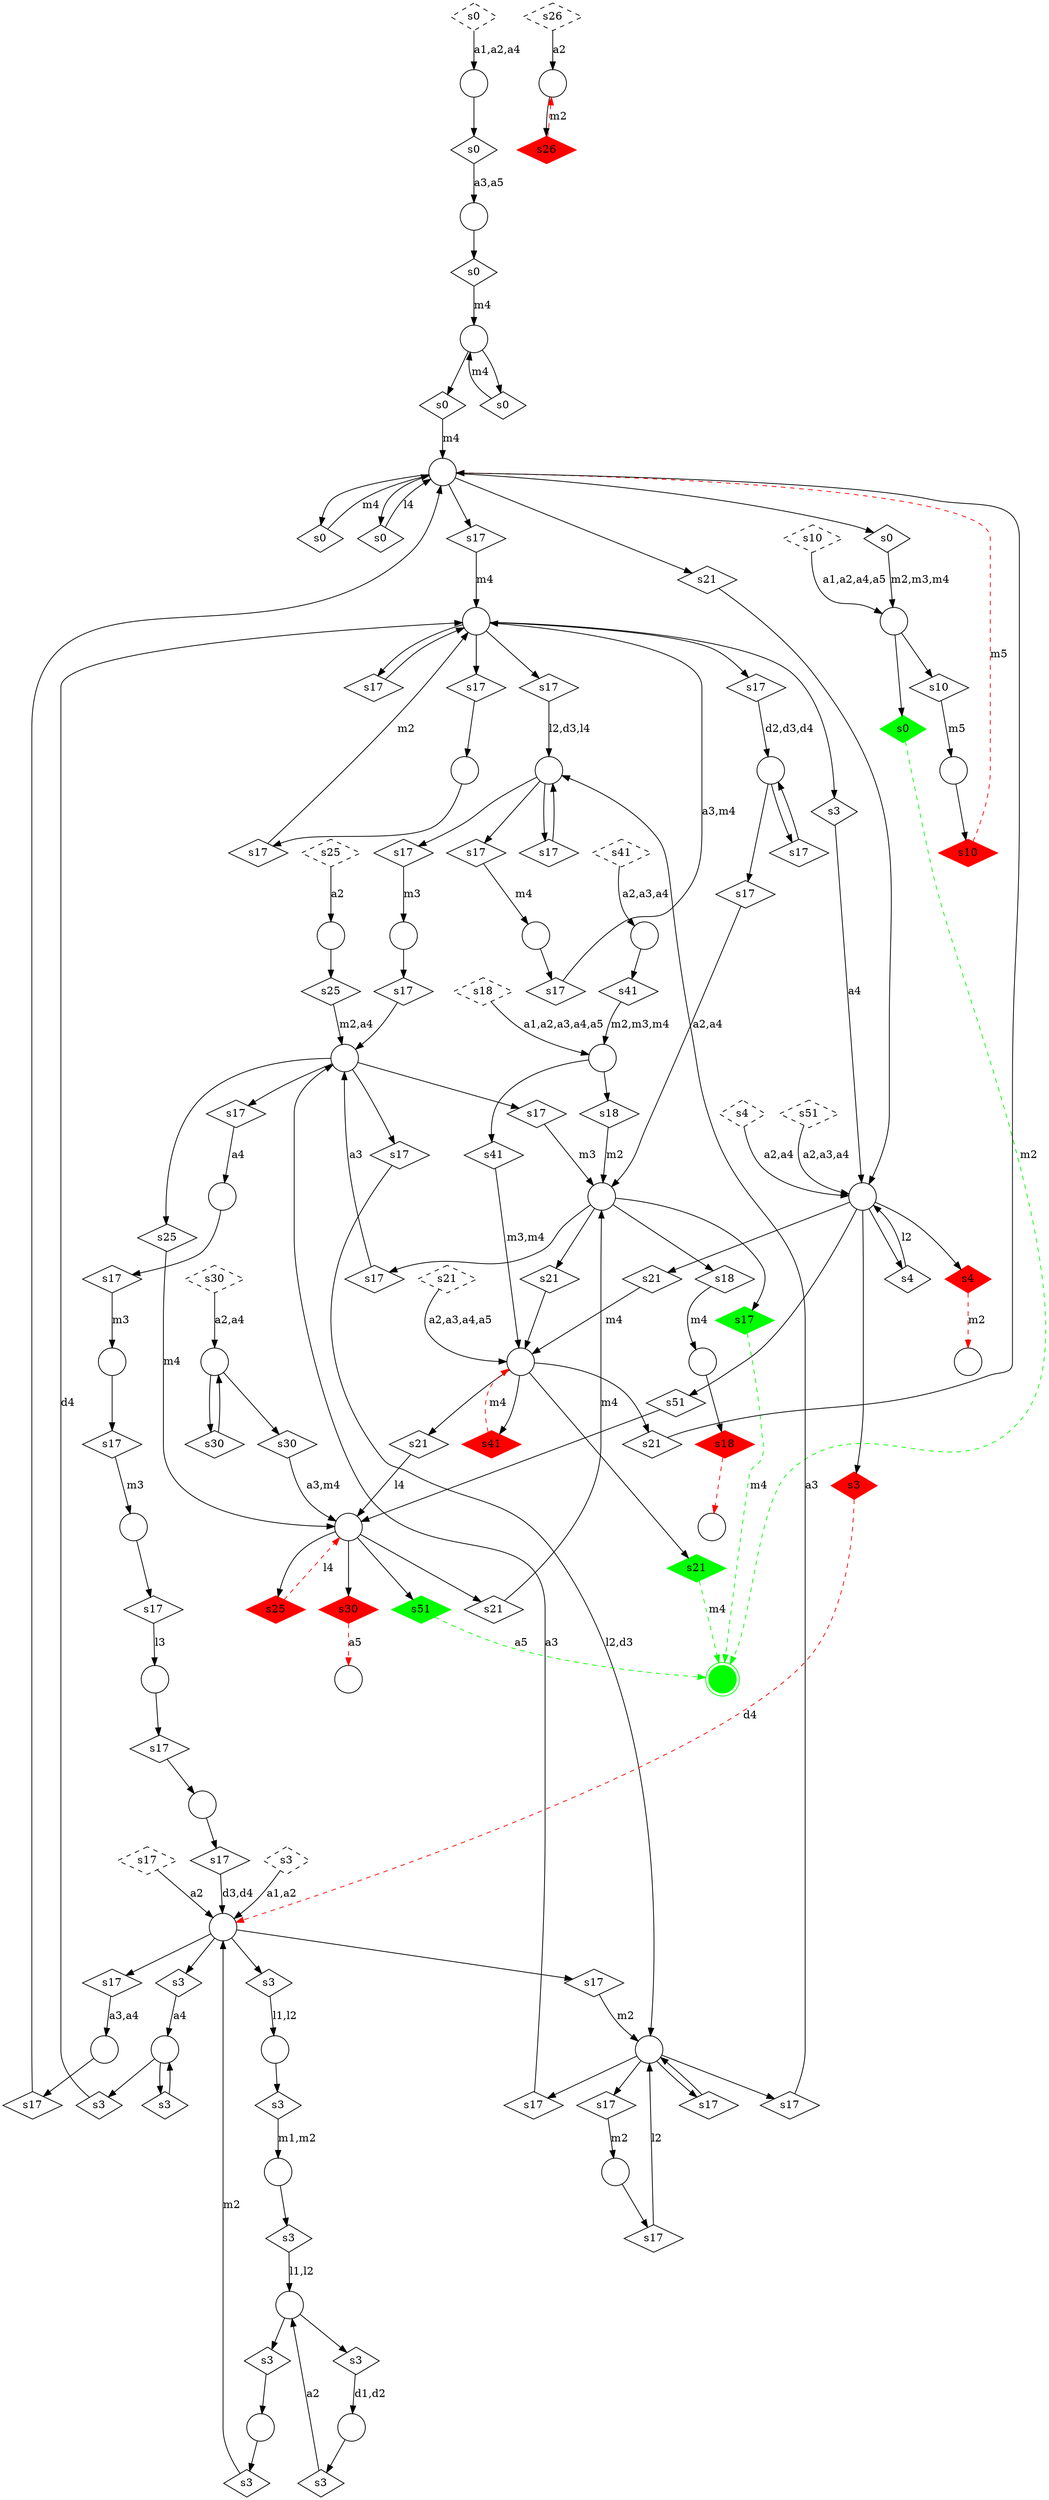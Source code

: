 digraph G {
  m40 [shape=circle,  label=""];
  m28 [shape=circle,  label=""];
  m34 [shape=circle,  label=""];
  m35 [shape=circle,  label=""];
  m9 [shape=circle,  label=""];
  m12 [shape=circle,  label=""];
  m19 [shape=circle,  label=""];
  m27 [shape=circle,  label=""];
  m36 [shape=circle,  label=""];
  m10 [shape=circle,  label=""];
  m15 [shape=circle,  label=""];
  m25 [shape=circle,  label=""];
  m32 [shape=circle,  label=""];
  m5 [shape=circle,  label=""];
  m7 [shape=circle,  label=""];
  m11 [shape=circle,  label=""];
  m16 [shape=circle,  label=""];
  m14 [shape=circle,  label=""];
  m22 [shape=circle,  label=""];
  m23 [shape=circle,  label=""];
  m3 [shape=circle,  label=""];
  m41 [shape=circle,  label=""];
  m18 [shape=circle,  label=""];
  m0 [shape=circle,  label=""];
  m39 [shape=circle,  label=""];
  m42 [shape=circle,  label=""];
  m8 [shape=circle,  label=""];
  m37 [shape=circle,  label=""];
  m33 [shape=circle,  label=""];
  m6 [shape=circle,  label=""];
  m20 [shape=circle,  label=""];
  m38 [shape=circle,  label=""];
  m31 [shape=circle,  label=""];
  m1 [shape=circle,  label=""];
  m17 [shape=circle,  label=""];
  m21 [shape=circle,  label=""];
  m29 [shape=doublecircle, color = "green", style = "filled", label=""];
  m2 [shape=circle,  label=""];
  m24 [shape=circle,  label=""];
  m4 [shape=circle,  label=""];
  m26 [shape=circle,  label=""];
  m30 [shape=circle,  label=""];
  u_s0_0 [shape=diamond, style = "dashed", label="s0"];
  u_s0_1 [shape=diamond,  label="s0"];
  u_s0_2 [shape=diamond,  label="s0"];
  u_s0_3 [shape=diamond,  label="s0"];
  u_s0_4 [shape=diamond,  label="s0"];
  u_s0_5 [shape=diamond,  label="s0"];
  u_s0_6 [shape=diamond,  label="s0"];
  u_s0_7 [shape=diamond,  label="s0"];
  u_s0_8 [shape=diamond, color = "green", style = "filled", label="s0"];
  u_s10_0 [shape=diamond, style = "dashed", label="s10"];
  u_s10_1 [shape=diamond,  label="s10"];
  u_s10_2 [shape=diamond, color = "red", style = "filled", label="s10"];
  u_s17_0 [shape=diamond, style = "dashed", label="s17"];
  u_s17_1 [shape=diamond,  label="s17"];
  u_s17_2 [shape=diamond,  label="s17"];
  u_s17_3 [shape=diamond,  label="s17"];
  u_s17_4 [shape=diamond,  label="s17"];
  u_s17_5 [shape=diamond,  label="s17"];
  u_s17_6 [shape=diamond,  label="s17"];
  u_s17_7 [shape=diamond,  label="s17"];
  u_s17_8 [shape=diamond,  label="s17"];
  u_s17_9 [shape=diamond,  label="s17"];
  u_s17_10 [shape=diamond,  label="s17"];
  u_s17_11 [shape=diamond,  label="s17"];
  u_s17_12 [shape=diamond,  label="s17"];
  u_s17_13 [shape=diamond,  label="s17"];
  u_s17_14 [shape=diamond,  label="s17"];
  u_s17_15 [shape=diamond,  label="s17"];
  u_s17_16 [shape=diamond,  label="s17"];
  u_s17_17 [shape=diamond,  label="s17"];
  u_s17_18 [shape=diamond,  label="s17"];
  u_s17_19 [shape=diamond,  label="s17"];
  u_s17_20 [shape=diamond,  label="s17"];
  u_s17_21 [shape=diamond,  label="s17"];
  u_s17_22 [shape=diamond,  label="s17"];
  u_s17_23 [shape=diamond,  label="s17"];
  u_s17_24 [shape=diamond,  label="s17"];
  u_s17_25 [shape=diamond,  label="s17"];
  u_s17_26 [shape=diamond,  label="s17"];
  u_s17_27 [shape=diamond,  label="s17"];
  u_s17_28 [shape=diamond,  label="s17"];
  u_s17_29 [shape=diamond,  label="s17"];
  u_s17_30 [shape=diamond,  label="s17"];
  u_s17_31 [shape=diamond, color = "green", style = "filled", label="s17"];
  u_s18_0 [shape=diamond, style = "dashed", label="s18"];
  u_s18_1 [shape=diamond,  label="s18"];
  u_s18_2 [shape=diamond,  label="s18"];
  u_s18_3 [shape=diamond, color = "red", style = "filled", label="s18"];
  u_s21_0 [shape=diamond, style = "dashed", label="s21"];
  u_s21_1 [shape=diamond,  label="s21"];
  u_s21_2 [shape=diamond,  label="s21"];
  u_s21_3 [shape=diamond,  label="s21"];
  u_s21_4 [shape=diamond,  label="s21"];
  u_s21_5 [shape=diamond,  label="s21"];
  u_s21_6 [shape=diamond,  label="s21"];
  u_s21_7 [shape=diamond, color = "green", style = "filled", label="s21"];
  u_s25_0 [shape=diamond, style = "dashed", label="s25"];
  u_s25_1 [shape=diamond,  label="s25"];
  u_s25_2 [shape=diamond,  label="s25"];
  u_s25_3 [shape=diamond, color = "red", style = "filled", label="s25"];
  u_s26_0 [shape=diamond, style = "dashed", label="s26"];
  u_s26_1 [shape=diamond, color = "red", style = "filled", label="s26"];
  u_s3_0 [shape=diamond, style = "dashed", label="s3"];
  u_s3_1 [shape=diamond,  label="s3"];
  u_s3_2 [shape=diamond,  label="s3"];
  u_s3_3 [shape=diamond,  label="s3"];
  u_s3_4 [shape=diamond,  label="s3"];
  u_s3_5 [shape=diamond,  label="s3"];
  u_s3_6 [shape=diamond,  label="s3"];
  u_s3_7 [shape=diamond,  label="s3"];
  u_s3_8 [shape=diamond,  label="s3"];
  u_s3_9 [shape=diamond,  label="s3"];
  u_s3_10 [shape=diamond,  label="s3"];
  u_s3_11 [shape=diamond,  label="s3"];
  u_s3_12 [shape=diamond, color = "red", style = "filled", label="s3"];
  u_s30_0 [shape=diamond, style = "dashed", label="s30"];
  u_s30_1 [shape=diamond,  label="s30"];
  u_s30_2 [shape=diamond,  label="s30"];
  u_s30_3 [shape=diamond, color = "red", style = "filled", label="s30"];
  u_s4_0 [shape=diamond, style = "dashed", label="s4"];
  u_s4_1 [shape=diamond,  label="s4"];
  u_s4_2 [shape=diamond, color = "red", style = "filled", label="s4"];
  u_s41_0 [shape=diamond, style = "dashed", label="s41"];
  u_s41_1 [shape=diamond,  label="s41"];
  u_s41_2 [shape=diamond,  label="s41"];
  u_s41_3 [shape=diamond, color = "red", style = "filled", label="s41"];
  u_s51_0 [shape=diamond, style = "dashed", label="s51"];
  u_s51_1 [shape=diamond,  label="s51"];
  u_s51_2 [shape=diamond, color = "green", style = "filled", label="s51"];
  u_s0_0 -> m15 [label="a1,a2,a4" ];
  m15 -> u_s0_1 [label="" ];
  u_s0_1 -> m11 [label="a3,a5" ];
  m11 -> u_s0_2 [label="" ];
  u_s0_2 -> m19 [label="m4" ];
  m19 -> u_s0_3 [label="" ];
  u_s0_3 -> m19 [label="m4" ];
  m19 -> u_s0_4 [label="" ];
  u_s0_4 -> m40 [label="m4" ];
  m40 -> u_s0_5 [label="" ];
  u_s0_5 -> m40 [label="m4" ];
  m40 -> u_s0_6 [label="" ];
  u_s0_6 -> m40 [label="l4" ];
  m40 -> u_s0_7 [label="" ];
  u_s0_7 -> m37 [label="m2,m3,m4" ];
  m37 -> u_s0_8 [label="" ];
  u_s0_8 -> m29 [label="m2" , color = "green", style = "dashed"];
  u_s10_0 -> m37 [label="a1,a2,a4,a5" ];
  m37 -> u_s10_1 [label="" ];
  u_s10_1 -> m27 [label="m5" ];
  m27 -> u_s10_2 [label="" ];
  u_s10_2 -> m40 [label="m5" , color = "red", style = "dashed"];
  u_s17_0 -> m39 [label="a2" ];
  m39 -> u_s17_1 [label="" ];
  u_s17_1 -> m33 [label="m2" ];
  m33 -> u_s17_2 [label="" ];
  u_s17_2 -> m31 [label="a3" ];
  m31 -> u_s17_3 [label="" ];
  u_s17_3 -> m36 [label="m3" ];
  m36 -> u_s17_4 [label="" ];
  u_s17_4 -> m22 [label="" ];
  m22 -> u_s17_5 [label="" ];
  u_s17_5 -> m33 [label="l2,d3" ];
  m33 -> u_s17_6 [label="" ];
  u_s17_6 -> m26 [label="m2" ];
  m26 -> u_s17_7 [label="" ];
  u_s17_7 -> m33 [label="l2" ];
  m33 -> u_s17_8 [label="" ];
  u_s17_8 -> m33 [label="" ];
  m33 -> u_s17_9 [label="" ];
  u_s17_9 -> m22 [label="a3" ];
  m22 -> u_s17_10 [label="" ];
  u_s17_10 -> m41 [label="a4" ];
  m41 -> u_s17_11 [label="" ];
  u_s17_11 -> m14 [label="m3" ];
  m14 -> u_s17_12 [label="" ];
  u_s17_12 -> m17 [label="m3" ];
  m17 -> u_s17_13 [label="" ];
  u_s17_13 -> m21 [label="l3" ];
  m21 -> u_s17_14 [label="" ];
  u_s17_14 -> m30 [label="" ];
  m30 -> u_s17_15 [label="" ];
  u_s17_15 -> m39 [label="d3,d4" ];
  m39 -> u_s17_16 [label="" ];
  u_s17_16 -> m8 [label="a3,a4" ];
  m8 -> u_s17_17 [label="" ];
  u_s17_17 -> m40 [label="" ];
  m40 -> u_s17_18 [label="" ];
  u_s17_18 -> m2 [label="m4" ];
  m2 -> u_s17_19 [label="" ];
  u_s17_19 -> m2 [label="" ];
  m2 -> u_s17_20 [label="" ];
  u_s17_20 -> m25 [label="" ];
  m25 -> u_s17_21 [label="" ];
  u_s17_21 -> m2 [label="m2" ];
  m2 -> u_s17_22 [label="" ];
  u_s17_22 -> m31 [label="l2,d3,l4" ];
  m31 -> u_s17_23 [label="" ];
  u_s17_23 -> m31 [label="" ];
  m31 -> u_s17_24 [label="" ];
  u_s17_24 -> m1 [label="m4" ];
  m1 -> u_s17_25 [label="" ];
  u_s17_25 -> m2 [label="a3,m4" ];
  m2 -> u_s17_26 [label="" ];
  u_s17_26 -> m5 [label="d2,d3,d4" ];
  m5 -> u_s17_27 [label="" ];
  u_s17_27 -> m5 [label="" ];
  m5 -> u_s17_28 [label="" ];
  u_s17_28 -> m42 [label="a2,a4" ];
  m42 -> u_s17_29 [label="" ];
  u_s17_29 -> m22 [label="a3" ];
  m22 -> u_s17_30 [label="" ];
  u_s17_30 -> m42 [label="m3" ];
  m42 -> u_s17_31 [label="" ];
  u_s17_31 -> m29 [label="m4" , color = "green", style = "dashed"];
  u_s18_0 -> m7 [label="a1,a2,a3,a4,a5" ];
  m7 -> u_s18_1 [label="" ];
  u_s18_1 -> m42 [label="m2" ];
  m42 -> u_s18_2 [label="" ];
  u_s18_2 -> m9 [label="m4" ];
  m9 -> u_s18_3 [label="" ];
  u_s18_3 -> m12 [label="" , color = "red", style = "dashed"];
  u_s21_0 -> m0 [label="a2,a3,a4,a5" ];
  m0 -> u_s21_1 [label="" ];
  u_s21_1 -> m32 [label="l4" ];
  m32 -> u_s21_2 [label="" ];
  u_s21_2 -> m42 [label="m4" ];
  m42 -> u_s21_3 [label="" ];
  u_s21_3 -> m0 [label="" ];
  m0 -> u_s21_4 [label="" ];
  u_s21_4 -> m40 [label="" ];
  m40 -> u_s21_5 [label="" ];
  u_s21_5 -> m34 [label="" ];
  m34 -> u_s21_6 [label="" ];
  u_s21_6 -> m0 [label="m4" ];
  m0 -> u_s21_7 [label="" ];
  u_s21_7 -> m29 [label="m4" , color = "green", style = "dashed"];
  u_s25_0 -> m23 [label="a2" ];
  m23 -> u_s25_1 [label="" ];
  u_s25_1 -> m22 [label="m2,a4" ];
  m22 -> u_s25_2 [label="" ];
  u_s25_2 -> m32 [label="m4" ];
  m32 -> u_s25_3 [label="" ];
  u_s25_3 -> m32 [label="l4" , color = "red", style = "dashed"];
  u_s26_0 -> m20 [label="a2" ];
  m20 -> u_s26_1 [label="" ];
  u_s26_1 -> m20 [label="m2" , color = "red", style = "dashed"];
  u_s3_0 -> m39 [label="a1,a2" ];
  m39 -> u_s3_1 [label="" ];
  u_s3_1 -> m24 [label="l1,l2" ];
  m24 -> u_s3_2 [label="" ];
  u_s3_2 -> m4 [label="m1,m2" ];
  m4 -> u_s3_3 [label="" ];
  u_s3_3 -> m10 [label="l1,l2" ];
  m10 -> u_s3_4 [label="" ];
  u_s3_4 -> m16 [label="d1,d2" ];
  m16 -> u_s3_5 [label="" ];
  u_s3_5 -> m10 [label="a2" ];
  m10 -> u_s3_6 [label="" ];
  u_s3_6 -> m3 [label="" ];
  m3 -> u_s3_7 [label="" ];
  u_s3_7 -> m39 [label="m2" ];
  m39 -> u_s3_8 [label="" ];
  u_s3_8 -> m38 [label="a4" ];
  m38 -> u_s3_9 [label="" ];
  u_s3_9 -> m38 [label="" ];
  m38 -> u_s3_10 [label="" ];
  u_s3_10 -> m2 [label="d4" ];
  m2 -> u_s3_11 [label="" ];
  u_s3_11 -> m34 [label="a4" ];
  m34 -> u_s3_12 [label="" ];
  u_s3_12 -> m39 [label="d4" , color = "red", style = "dashed"];
  u_s30_0 -> m28 [label="a2,a4" ];
  m28 -> u_s30_1 [label="" ];
  u_s30_1 -> m28 [label="" ];
  m28 -> u_s30_2 [label="" ];
  u_s30_2 -> m32 [label="a3,m4" ];
  m32 -> u_s30_3 [label="" ];
  u_s30_3 -> m18 [label="a5" , color = "red", style = "dashed"];
  u_s4_0 -> m34 [label="a2,a4" ];
  m34 -> u_s4_1 [label="" ];
  u_s4_1 -> m34 [label="l2" ];
  m34 -> u_s4_2 [label="" ];
  u_s4_2 -> m35 [label="m2" , color = "red", style = "dashed"];
  u_s41_0 -> m6 [label="a2,a3,a4" ];
  m6 -> u_s41_1 [label="" ];
  u_s41_1 -> m7 [label="m2,m3,m4" ];
  m7 -> u_s41_2 [label="" ];
  u_s41_2 -> m0 [label="m3,m4" ];
  m0 -> u_s41_3 [label="" ];
  u_s41_3 -> m0 [label="m4" , color = "red", style = "dashed"];
  u_s51_0 -> m34 [label="a2,a3,a4" ];
  m34 -> u_s51_1 [label="" ];
  u_s51_1 -> m32 [label="" ];
  m32 -> u_s51_2 [label="" ];
  u_s51_2 -> m29 [label="a5" , color = "green", style = "dashed"];
}
